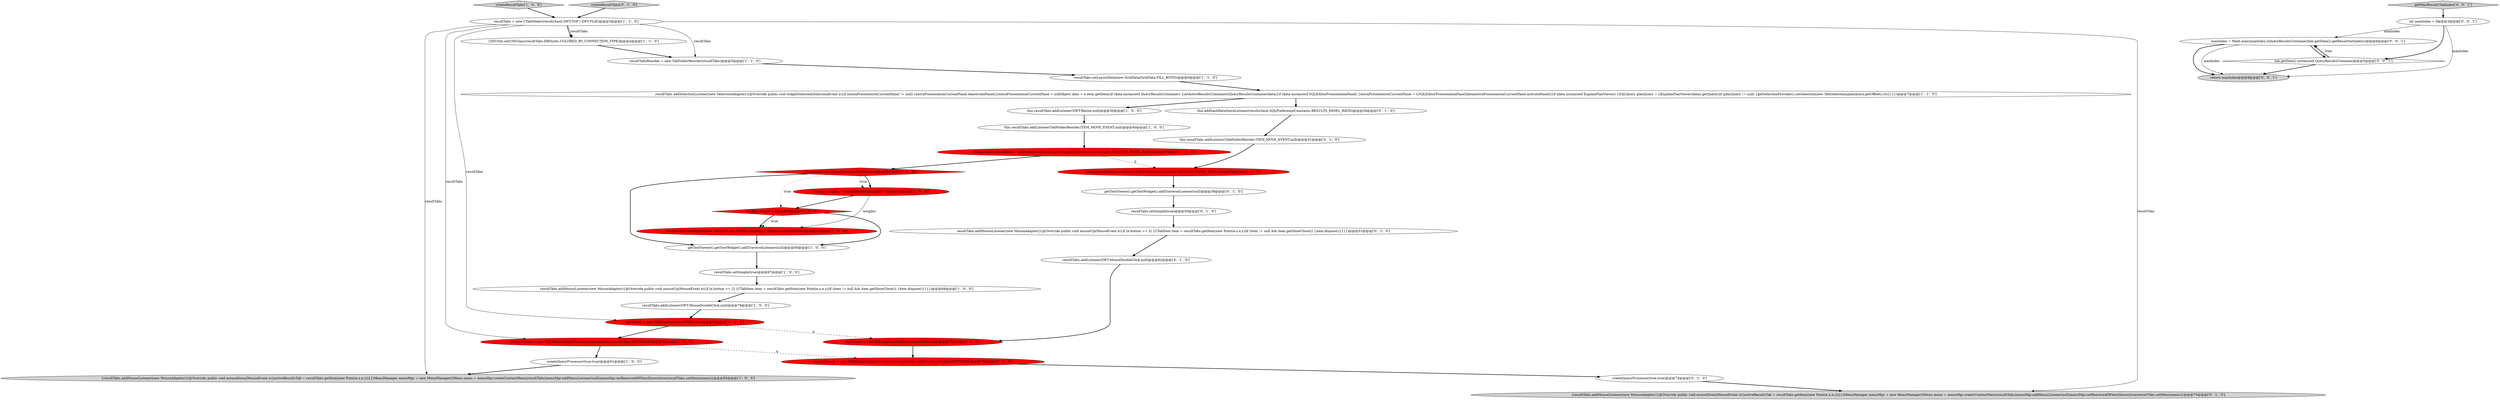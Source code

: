 digraph {
28 [style = filled, label = "resultTabs.addMouseListener(new MouseAdapter(){@Override public void mouseUp(MouseEvent e){if (e.button == 2) {CTabItem item = resultTabs.getItem(new Point(e.x,e.y))if (item != null && item.getShowClose()) {item.dispose()}}}})@@@51@@@['0', '1', '0']", fillcolor = white, shape = ellipse image = "AAA0AAABBB2BBB"];
13 [style = filled, label = "{resultTabs.addMouseListener(new MouseAdapter(){@Override public void mouseDown(MouseEvent e){activeResultsTab = resultTabs.getItem(new Point(e.x,e.y))}})MenuManager menuMgr = new MenuManager()Menu menu = menuMgr.createContextMenu(resultTabs)menuMgr.addMenuListener(null)menuMgr.setRemoveAllWhenShown(true)resultTabs.setMenu(menu)}@@@92@@@['1', '0', '0']", fillcolor = lightgray, shape = ellipse image = "AAA0AAABBB1BBB"];
10 [style = filled, label = "logViewer = new SQLLogPanel(resultTabs,this)@@@89@@@['1', '0', '0']", fillcolor = red, shape = ellipse image = "AAA1AAABBB1BBB"];
3 [style = filled, label = "resultsSash.setWeights(new int((((edu.fdu.CPPDG.tinypdg.pe.ExpressionInfo@dc6e5)@@@51@@@['1', '0', '0']", fillcolor = red, shape = ellipse image = "AAA1AAABBB1BBB"];
11 [style = filled, label = "resultTabs.addSelectionListener(new SelectionAdapter(){@Override public void widgetSelected(SelectionEvent e){if (extraPresentationCurrentPanel != null) {extraPresentationCurrentPanel.deactivatePanel()}extraPresentationCurrentPanel = nullObject data = e.item.getData()if (data instanceof QueryResultsContainer) {setActiveResultsContainer((QueryResultsContainer)data)}if (data instanceof SQLEditorPresentationPanel) {extraPresentationCurrentPanel = ((SQLEditorPresentationPanel)data)extraPresentationCurrentPanel.activatePanel()}if (data instanceof ExplainPlanViewer) {SQLQuery planQuery = ((ExplainPlanViewer)data).getQuery()if (planQuery != null) {getSelectionProvider().setSelection(new TextSelection(planQuery.getOffset(),0))}}}})@@@7@@@['1', '1', '0']", fillcolor = white, shape = ellipse image = "AAA0AAABBB1BBB"];
35 [style = filled, label = "getMaxResultsTabIndex['0', '0', '1']", fillcolor = lightgray, shape = diamond image = "AAA0AAABBB3BBB"];
7 [style = filled, label = "createResultTabs['1', '0', '0']", fillcolor = lightgray, shape = diamond image = "AAA0AAABBB1BBB"];
37 [style = filled, label = "maxIndex = Math.max(maxIndex,((QueryResultsContainer)tab.getData()).getResultSetIndex())@@@6@@@['0', '0', '1']", fillcolor = white, shape = ellipse image = "AAA0AAABBB3BBB"];
17 [style = filled, label = "resultTabs.addListener(SWT.MouseDoubleClick,null)@@@79@@@['1', '0', '0']", fillcolor = white, shape = ellipse image = "AAA0AAABBB1BBB"];
1 [style = filled, label = "CSSUtils.setCSSClass(resultTabs,DBStyles.COLORED_BY_CONNECTION_TYPE)@@@4@@@['1', '1', '0']", fillcolor = white, shape = ellipse image = "AAA0AAABBB1BBB"];
23 [style = filled, label = "resultTabs.setSimple(true)@@@50@@@['0', '1', '0']", fillcolor = white, shape = ellipse image = "AAA0AAABBB2BBB"];
5 [style = filled, label = "resultTabs.setSimple(true)@@@67@@@['1', '0', '0']", fillcolor = white, shape = ellipse image = "AAA0AAABBB1BBB"];
27 [style = filled, label = "outputViewer = new SQLEditorOutputConsoleViewer(getSite(),sqlExtraPanelFolder,SWT.NONE)@@@73@@@['0', '1', '0']", fillcolor = red, shape = ellipse image = "AAA1AAABBB2BBB"];
14 [style = filled, label = "outputViewer = new SQLEditorOutputConsoleViewer(getSite(),resultTabs,SWT.NONE)@@@90@@@['1', '0', '0']", fillcolor = red, shape = ellipse image = "AAA1AAABBB1BBB"];
32 [style = filled, label = "this.resultTabs.addListener(TabFolderReorder.ITEM_MOVE_EVENT,null)@@@31@@@['0', '1', '0']", fillcolor = white, shape = ellipse image = "AAA0AAABBB2BBB"];
18 [style = filled, label = "resultTabsReorder = new TabFolderReorder(resultTabs)@@@5@@@['1', '1', '0']", fillcolor = white, shape = ellipse image = "AAA0AAABBB1BBB"];
19 [style = filled, label = "weights.length > 1@@@50@@@['1', '0', '0']", fillcolor = red, shape = diamond image = "AAA1AAABBB1BBB"];
34 [style = filled, label = "return maxIndex@@@9@@@['0', '0', '1']", fillcolor = lightgray, shape = ellipse image = "AAA0AAABBB3BBB"];
0 [style = filled, label = "resultTabs = new CTabFolder(resultsSash,SWT.TOP | SWT.FLAT)@@@3@@@['1', '1', '0']", fillcolor = white, shape = ellipse image = "AAA0AAABBB1BBB"];
12 [style = filled, label = "this.resultTabs.addListener(TabFolderReorder.ITEM_MOVE_EVENT,null)@@@40@@@['1', '0', '0']", fillcolor = white, shape = ellipse image = "AAA0AAABBB1BBB"];
20 [style = filled, label = "String resultsPanelRatio = getPreferenceStore().getString(SQLPreferenceConstants.RESULTS_PANEL_RATIO)@@@47@@@['1', '0', '0']", fillcolor = red, shape = ellipse image = "AAA1AAABBB1BBB"];
33 [style = filled, label = "tab.getData() instanceof QueryResultsContainer@@@5@@@['0', '0', '1']", fillcolor = white, shape = diamond image = "AAA0AAABBB3BBB"];
36 [style = filled, label = "int maxIndex = 0@@@3@@@['0', '0', '1']", fillcolor = white, shape = ellipse image = "AAA0AAABBB3BBB"];
25 [style = filled, label = "createResultTabs['0', '1', '0']", fillcolor = lightgray, shape = diamond image = "AAA0AAABBB2BBB"];
29 [style = filled, label = "restoreSashRatio(resultsSash,SQLPreferenceConstants.RESULTS_PANEL_RATIO)@@@38@@@['0', '1', '0']", fillcolor = red, shape = ellipse image = "AAA1AAABBB2BBB"];
16 [style = filled, label = "resultTabs.addMouseListener(new MouseAdapter(){@Override public void mouseUp(MouseEvent e){if (e.button == 2) {CTabItem item = resultTabs.getItem(new Point(e.x,e.y))if (item != null && item.getShowClose()) {item.dispose()}}}})@@@68@@@['1', '0', '0']", fillcolor = white, shape = ellipse image = "AAA0AAABBB1BBB"];
4 [style = filled, label = "String(( weights = resultsPanelRatio.split(\"-\")@@@49@@@['1', '0', '0']", fillcolor = red, shape = ellipse image = "AAA1AAABBB1BBB"];
6 [style = filled, label = "this.resultTabs.addListener(SWT.Resize,null)@@@30@@@['1', '0', '0']", fillcolor = white, shape = ellipse image = "AAA0AAABBB1BBB"];
8 [style = filled, label = "getTextViewer().getTextWidget().addTraverseListener(null)@@@56@@@['1', '0', '0']", fillcolor = white, shape = ellipse image = "AAA0AAABBB1BBB"];
21 [style = filled, label = "{resultTabs.addMouseListener(new MouseAdapter(){@Override public void mouseDown(MouseEvent e){activeResultsTab = resultTabs.getItem(new Point(e.x,e.y))}})MenuManager menuMgr = new MenuManager()Menu menu = menuMgr.createContextMenu(resultTabs)menuMgr.addMenuListener(null)menuMgr.setRemoveAllWhenShown(true)resultTabs.setMenu(menu)}@@@75@@@['0', '1', '0']", fillcolor = lightgray, shape = ellipse image = "AAA0AAABBB2BBB"];
2 [style = filled, label = "createQueryProcessor(true,true)@@@91@@@['1', '0', '0']", fillcolor = white, shape = ellipse image = "AAA0AAABBB1BBB"];
22 [style = filled, label = "logViewer = new SQLLogPanel(sqlExtraPanelFolder,this)@@@72@@@['0', '1', '0']", fillcolor = red, shape = ellipse image = "AAA1AAABBB2BBB"];
15 [style = filled, label = "resultTabs.setLayoutData(new GridData(GridData.FILL_BOTH))@@@6@@@['1', '1', '0']", fillcolor = white, shape = ellipse image = "AAA0AAABBB1BBB"];
24 [style = filled, label = "resultTabs.addListener(SWT.MouseDoubleClick,null)@@@62@@@['0', '1', '0']", fillcolor = white, shape = ellipse image = "AAA0AAABBB2BBB"];
31 [style = filled, label = "getTextViewer().getTextWidget().addTraverseListener(null)@@@39@@@['0', '1', '0']", fillcolor = white, shape = ellipse image = "AAA0AAABBB2BBB"];
26 [style = filled, label = "this.addSashRatioSaveListener(resultsSash,SQLPreferenceConstants.RESULTS_PANEL_RATIO)@@@30@@@['0', '1', '0']", fillcolor = white, shape = ellipse image = "AAA0AAABBB2BBB"];
9 [style = filled, label = "!CommonUtils.isEmpty(resultsPanelRatio)@@@48@@@['1', '0', '0']", fillcolor = red, shape = diamond image = "AAA1AAABBB1BBB"];
30 [style = filled, label = "createQueryProcessor(true,true)@@@74@@@['0', '1', '0']", fillcolor = white, shape = ellipse image = "AAA0AAABBB2BBB"];
25->0 [style = bold, label=""];
17->10 [style = bold, label=""];
31->23 [style = bold, label=""];
0->1 [style = solid, label="resultTabs"];
0->10 [style = solid, label="resultTabs"];
26->32 [style = bold, label=""];
20->9 [style = bold, label=""];
0->14 [style = solid, label="resultTabs"];
10->14 [style = bold, label=""];
9->4 [style = bold, label=""];
11->6 [style = bold, label=""];
29->31 [style = bold, label=""];
27->30 [style = bold, label=""];
4->19 [style = bold, label=""];
18->15 [style = bold, label=""];
36->37 [style = solid, label="maxIndex"];
12->20 [style = bold, label=""];
1->18 [style = bold, label=""];
7->0 [style = bold, label=""];
16->17 [style = bold, label=""];
10->22 [style = dashed, label="0"];
9->8 [style = bold, label=""];
24->22 [style = bold, label=""];
36->33 [style = bold, label=""];
14->27 [style = dashed, label="0"];
19->8 [style = bold, label=""];
20->29 [style = dashed, label="0"];
0->13 [style = solid, label="resultTabs"];
36->34 [style = solid, label="maxIndex"];
2->13 [style = bold, label=""];
32->29 [style = bold, label=""];
5->16 [style = bold, label=""];
0->18 [style = solid, label="resultTabs"];
23->28 [style = bold, label=""];
30->21 [style = bold, label=""];
9->19 [style = dotted, label="true"];
4->3 [style = solid, label="weights"];
15->11 [style = bold, label=""];
8->5 [style = bold, label=""];
22->27 [style = bold, label=""];
0->21 [style = solid, label="resultTabs"];
19->3 [style = dotted, label="true"];
0->1 [style = bold, label=""];
3->8 [style = bold, label=""];
37->34 [style = bold, label=""];
37->34 [style = solid, label="maxIndex"];
28->24 [style = bold, label=""];
9->4 [style = dotted, label="true"];
14->2 [style = bold, label=""];
35->36 [style = bold, label=""];
37->33 [style = bold, label=""];
33->37 [style = bold, label=""];
33->37 [style = dotted, label="true"];
33->34 [style = bold, label=""];
19->3 [style = bold, label=""];
11->26 [style = bold, label=""];
6->12 [style = bold, label=""];
}
